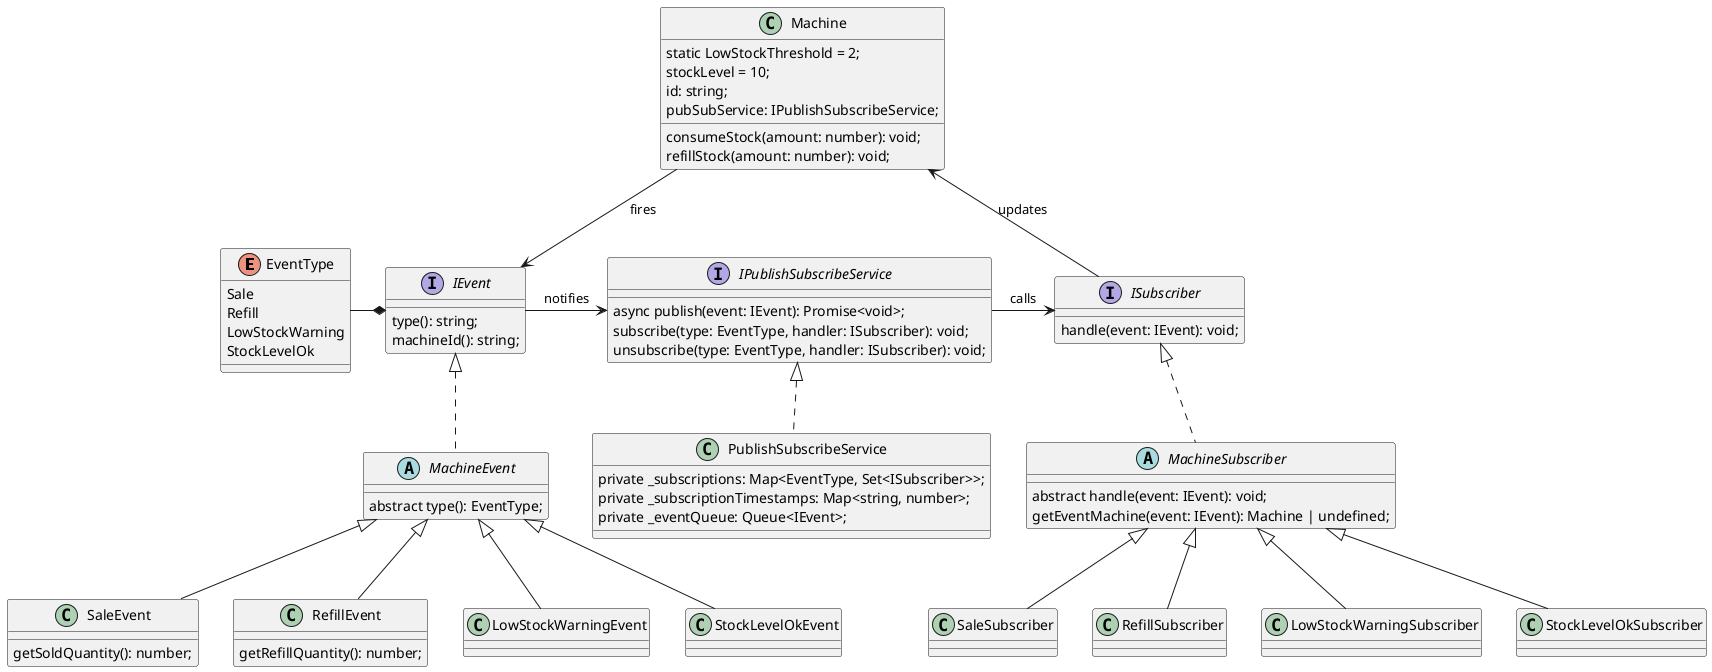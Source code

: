 @startuml Rough Class Diagram

together {
    enum EventType {
        Sale
        Refill
        LowStockWarning
        StockLevelOk
    }
    interface IEvent {
        type(): string;
        machineId(): string;
    }
}
interface ISubscriber {
    handle(event: IEvent): void;
}
interface IPublishSubscribeService {
    async publish(event: IEvent): Promise<void>;
    subscribe(type: EventType, handler: ISubscriber): void;
    unsubscribe(type: EventType, handler: ISubscriber): void;
}



class PublishSubscribeService implements IPublishSubscribeService {
    private _subscriptions: Map<EventType, Set<ISubscriber>>;
    private _subscriptionTimestamps: Map<string, number>;
    private _eventQueue: Queue<IEvent>;
}

class Machine {
    static LowStockThreshold = 2;
    stockLevel = 10;
    id: string;
    pubSubService: IPublishSubscribeService;
    consumeStock(amount: number): void;
    refillStock(amount: number): void;
}

abstract class MachineEvent implements IEvent {
    abstract type(): EventType;
}
class SaleEvent extends MachineEvent {
    getSoldQuantity(): number;
}
class RefillEvent extends MachineEvent {
    getRefillQuantity(): number;
}
class LowStockWarningEvent extends MachineEvent {}
class StockLevelOkEvent extends MachineEvent {}

abstract class MachineSubscriber implements ISubscriber {
    abstract handle(event: IEvent): void;
    getEventMachine(event: IEvent): Machine | undefined;
}
class SaleSubscriber extends MachineSubscriber {}
class RefillSubscriber extends MachineSubscriber {}
class LowStockWarningSubscriber extends MachineSubscriber {}
class StockLevelOkSubscriber extends MachineSubscriber {}



EventType -right-* IEvent
IEvent -right-> IPublishSubscribeService : "notifies"
IPublishSubscribeService -right-> ISubscriber : "calls"
Machine -down-> IEvent : "fires"
ISubscriber -up-> Machine : "updates"

@enduml
